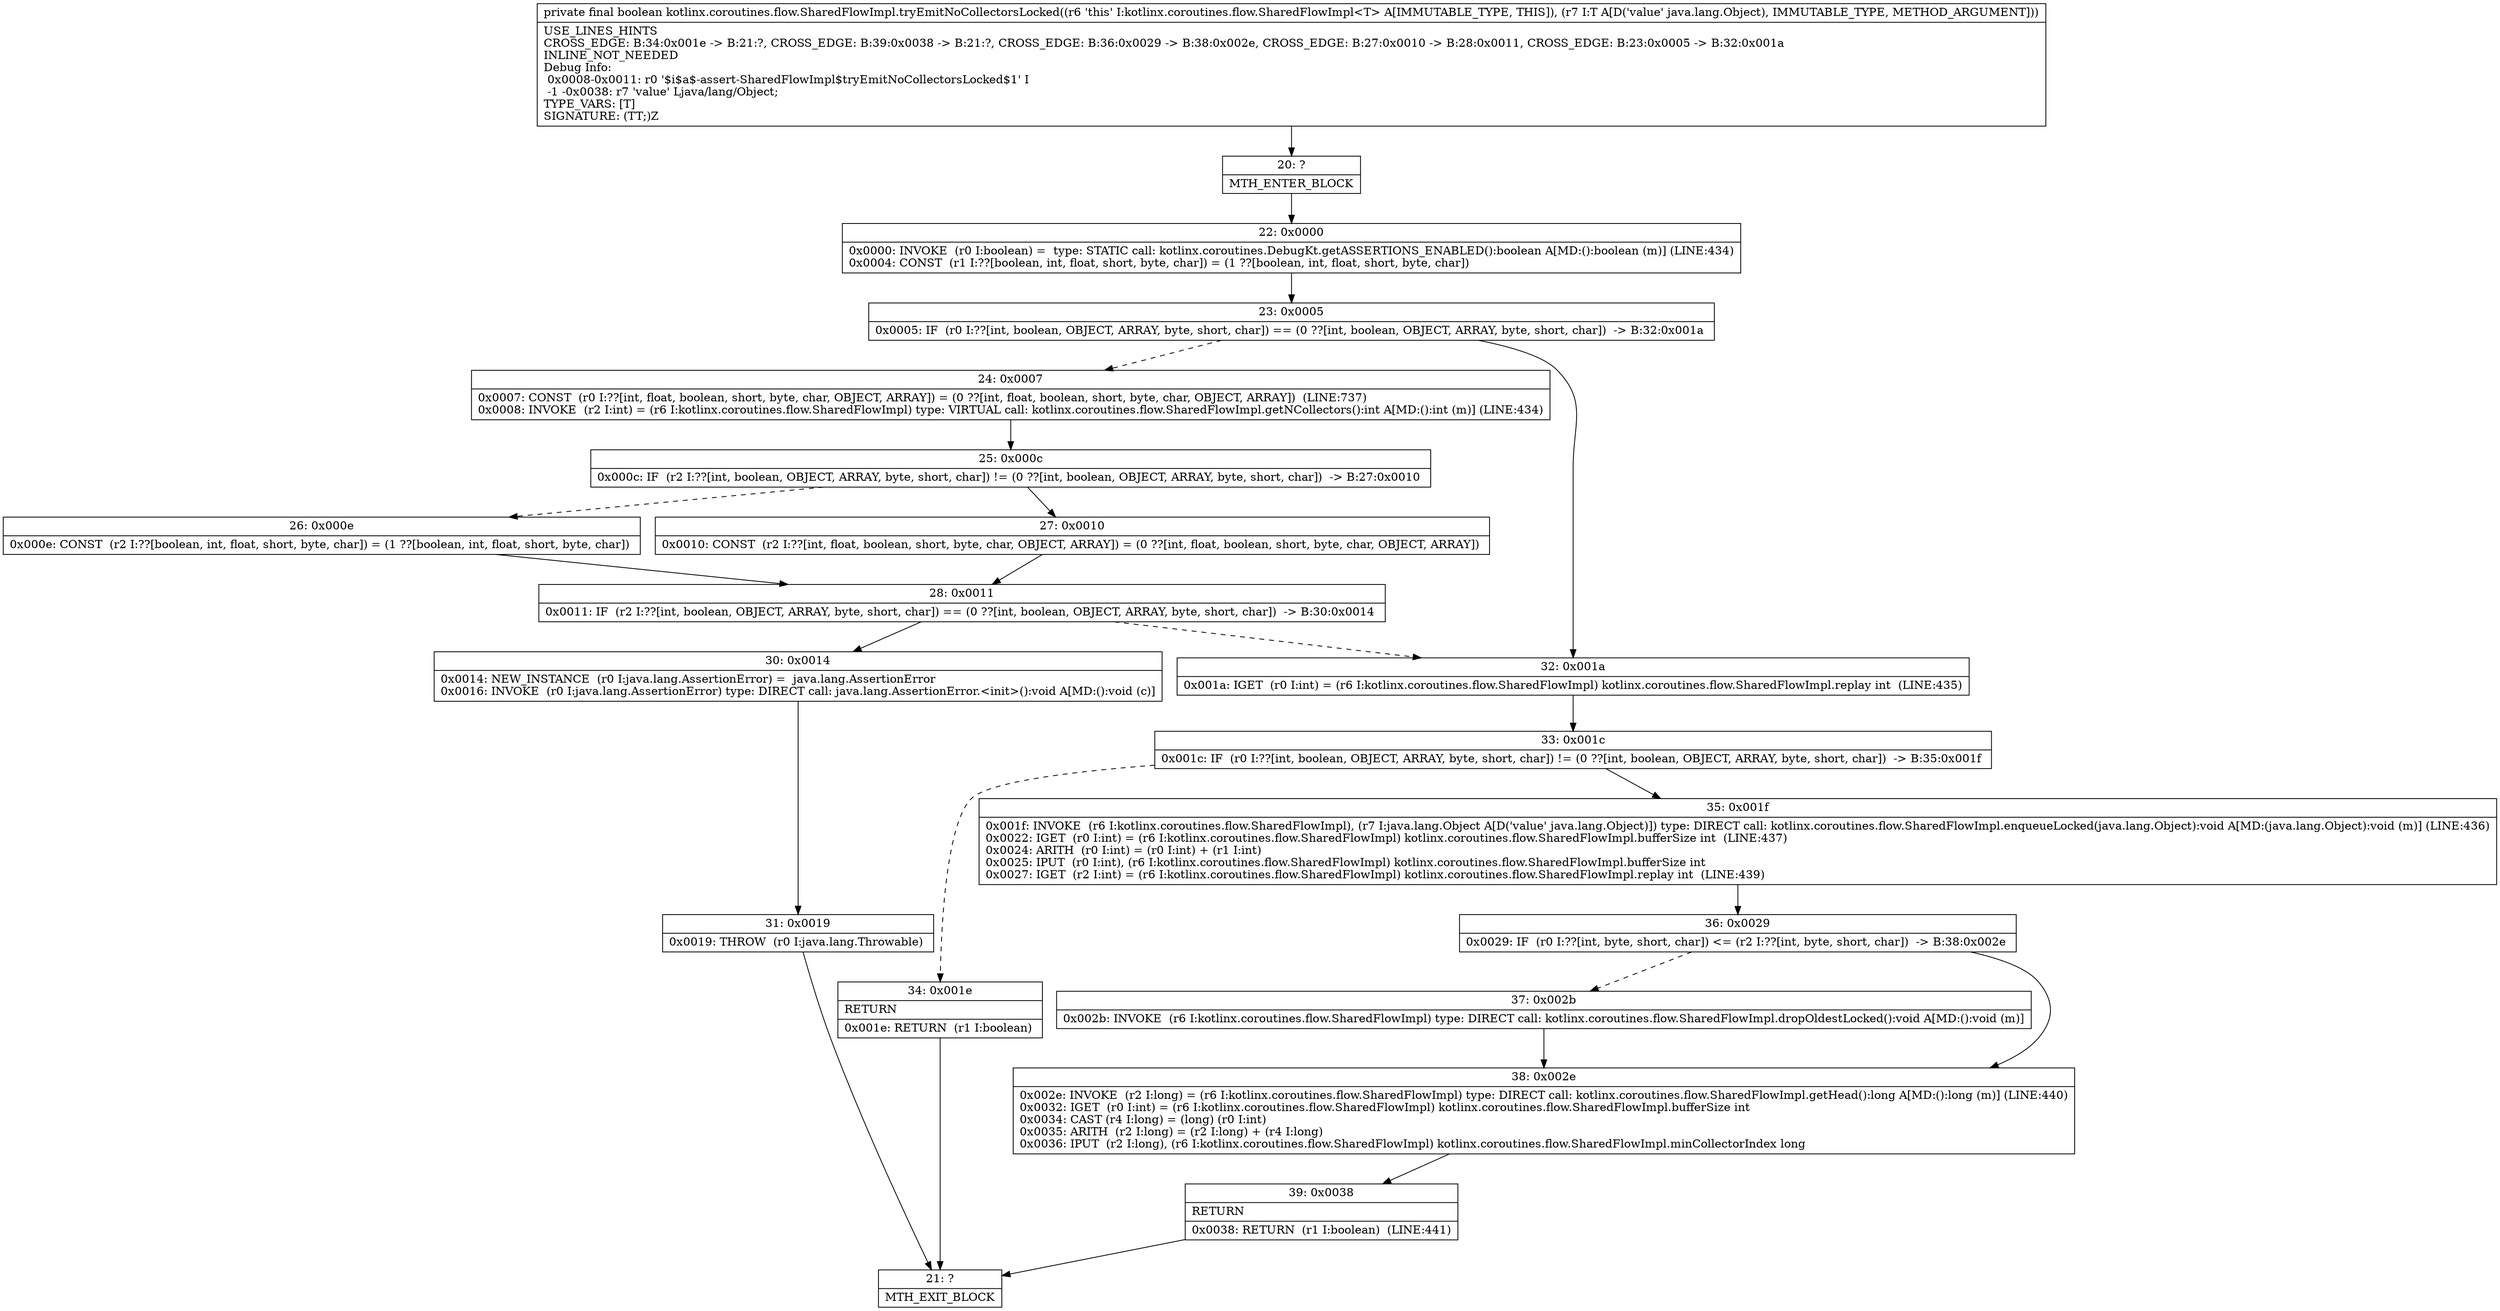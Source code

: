 digraph "CFG forkotlinx.coroutines.flow.SharedFlowImpl.tryEmitNoCollectorsLocked(Ljava\/lang\/Object;)Z" {
Node_20 [shape=record,label="{20\:\ ?|MTH_ENTER_BLOCK\l}"];
Node_22 [shape=record,label="{22\:\ 0x0000|0x0000: INVOKE  (r0 I:boolean) =  type: STATIC call: kotlinx.coroutines.DebugKt.getASSERTIONS_ENABLED():boolean A[MD:():boolean (m)] (LINE:434)\l0x0004: CONST  (r1 I:??[boolean, int, float, short, byte, char]) = (1 ??[boolean, int, float, short, byte, char]) \l}"];
Node_23 [shape=record,label="{23\:\ 0x0005|0x0005: IF  (r0 I:??[int, boolean, OBJECT, ARRAY, byte, short, char]) == (0 ??[int, boolean, OBJECT, ARRAY, byte, short, char])  \-\> B:32:0x001a \l}"];
Node_24 [shape=record,label="{24\:\ 0x0007|0x0007: CONST  (r0 I:??[int, float, boolean, short, byte, char, OBJECT, ARRAY]) = (0 ??[int, float, boolean, short, byte, char, OBJECT, ARRAY])  (LINE:737)\l0x0008: INVOKE  (r2 I:int) = (r6 I:kotlinx.coroutines.flow.SharedFlowImpl) type: VIRTUAL call: kotlinx.coroutines.flow.SharedFlowImpl.getNCollectors():int A[MD:():int (m)] (LINE:434)\l}"];
Node_25 [shape=record,label="{25\:\ 0x000c|0x000c: IF  (r2 I:??[int, boolean, OBJECT, ARRAY, byte, short, char]) != (0 ??[int, boolean, OBJECT, ARRAY, byte, short, char])  \-\> B:27:0x0010 \l}"];
Node_26 [shape=record,label="{26\:\ 0x000e|0x000e: CONST  (r2 I:??[boolean, int, float, short, byte, char]) = (1 ??[boolean, int, float, short, byte, char]) \l}"];
Node_28 [shape=record,label="{28\:\ 0x0011|0x0011: IF  (r2 I:??[int, boolean, OBJECT, ARRAY, byte, short, char]) == (0 ??[int, boolean, OBJECT, ARRAY, byte, short, char])  \-\> B:30:0x0014 \l}"];
Node_30 [shape=record,label="{30\:\ 0x0014|0x0014: NEW_INSTANCE  (r0 I:java.lang.AssertionError) =  java.lang.AssertionError \l0x0016: INVOKE  (r0 I:java.lang.AssertionError) type: DIRECT call: java.lang.AssertionError.\<init\>():void A[MD:():void (c)]\l}"];
Node_31 [shape=record,label="{31\:\ 0x0019|0x0019: THROW  (r0 I:java.lang.Throwable) \l}"];
Node_21 [shape=record,label="{21\:\ ?|MTH_EXIT_BLOCK\l}"];
Node_27 [shape=record,label="{27\:\ 0x0010|0x0010: CONST  (r2 I:??[int, float, boolean, short, byte, char, OBJECT, ARRAY]) = (0 ??[int, float, boolean, short, byte, char, OBJECT, ARRAY]) \l}"];
Node_32 [shape=record,label="{32\:\ 0x001a|0x001a: IGET  (r0 I:int) = (r6 I:kotlinx.coroutines.flow.SharedFlowImpl) kotlinx.coroutines.flow.SharedFlowImpl.replay int  (LINE:435)\l}"];
Node_33 [shape=record,label="{33\:\ 0x001c|0x001c: IF  (r0 I:??[int, boolean, OBJECT, ARRAY, byte, short, char]) != (0 ??[int, boolean, OBJECT, ARRAY, byte, short, char])  \-\> B:35:0x001f \l}"];
Node_34 [shape=record,label="{34\:\ 0x001e|RETURN\l|0x001e: RETURN  (r1 I:boolean) \l}"];
Node_35 [shape=record,label="{35\:\ 0x001f|0x001f: INVOKE  (r6 I:kotlinx.coroutines.flow.SharedFlowImpl), (r7 I:java.lang.Object A[D('value' java.lang.Object)]) type: DIRECT call: kotlinx.coroutines.flow.SharedFlowImpl.enqueueLocked(java.lang.Object):void A[MD:(java.lang.Object):void (m)] (LINE:436)\l0x0022: IGET  (r0 I:int) = (r6 I:kotlinx.coroutines.flow.SharedFlowImpl) kotlinx.coroutines.flow.SharedFlowImpl.bufferSize int  (LINE:437)\l0x0024: ARITH  (r0 I:int) = (r0 I:int) + (r1 I:int) \l0x0025: IPUT  (r0 I:int), (r6 I:kotlinx.coroutines.flow.SharedFlowImpl) kotlinx.coroutines.flow.SharedFlowImpl.bufferSize int \l0x0027: IGET  (r2 I:int) = (r6 I:kotlinx.coroutines.flow.SharedFlowImpl) kotlinx.coroutines.flow.SharedFlowImpl.replay int  (LINE:439)\l}"];
Node_36 [shape=record,label="{36\:\ 0x0029|0x0029: IF  (r0 I:??[int, byte, short, char]) \<= (r2 I:??[int, byte, short, char])  \-\> B:38:0x002e \l}"];
Node_37 [shape=record,label="{37\:\ 0x002b|0x002b: INVOKE  (r6 I:kotlinx.coroutines.flow.SharedFlowImpl) type: DIRECT call: kotlinx.coroutines.flow.SharedFlowImpl.dropOldestLocked():void A[MD:():void (m)]\l}"];
Node_38 [shape=record,label="{38\:\ 0x002e|0x002e: INVOKE  (r2 I:long) = (r6 I:kotlinx.coroutines.flow.SharedFlowImpl) type: DIRECT call: kotlinx.coroutines.flow.SharedFlowImpl.getHead():long A[MD:():long (m)] (LINE:440)\l0x0032: IGET  (r0 I:int) = (r6 I:kotlinx.coroutines.flow.SharedFlowImpl) kotlinx.coroutines.flow.SharedFlowImpl.bufferSize int \l0x0034: CAST (r4 I:long) = (long) (r0 I:int) \l0x0035: ARITH  (r2 I:long) = (r2 I:long) + (r4 I:long) \l0x0036: IPUT  (r2 I:long), (r6 I:kotlinx.coroutines.flow.SharedFlowImpl) kotlinx.coroutines.flow.SharedFlowImpl.minCollectorIndex long \l}"];
Node_39 [shape=record,label="{39\:\ 0x0038|RETURN\l|0x0038: RETURN  (r1 I:boolean)  (LINE:441)\l}"];
MethodNode[shape=record,label="{private final boolean kotlinx.coroutines.flow.SharedFlowImpl.tryEmitNoCollectorsLocked((r6 'this' I:kotlinx.coroutines.flow.SharedFlowImpl\<T\> A[IMMUTABLE_TYPE, THIS]), (r7 I:T A[D('value' java.lang.Object), IMMUTABLE_TYPE, METHOD_ARGUMENT]))  | USE_LINES_HINTS\lCROSS_EDGE: B:34:0x001e \-\> B:21:?, CROSS_EDGE: B:39:0x0038 \-\> B:21:?, CROSS_EDGE: B:36:0x0029 \-\> B:38:0x002e, CROSS_EDGE: B:27:0x0010 \-\> B:28:0x0011, CROSS_EDGE: B:23:0x0005 \-\> B:32:0x001a\lINLINE_NOT_NEEDED\lDebug Info:\l  0x0008\-0x0011: r0 '$i$a$\-assert\-SharedFlowImpl$tryEmitNoCollectorsLocked$1' I\l  \-1 \-0x0038: r7 'value' Ljava\/lang\/Object;\lTYPE_VARS: [T]\lSIGNATURE: (TT;)Z\l}"];
MethodNode -> Node_20;Node_20 -> Node_22;
Node_22 -> Node_23;
Node_23 -> Node_24[style=dashed];
Node_23 -> Node_32;
Node_24 -> Node_25;
Node_25 -> Node_26[style=dashed];
Node_25 -> Node_27;
Node_26 -> Node_28;
Node_28 -> Node_30;
Node_28 -> Node_32[style=dashed];
Node_30 -> Node_31;
Node_31 -> Node_21;
Node_27 -> Node_28;
Node_32 -> Node_33;
Node_33 -> Node_34[style=dashed];
Node_33 -> Node_35;
Node_34 -> Node_21;
Node_35 -> Node_36;
Node_36 -> Node_37[style=dashed];
Node_36 -> Node_38;
Node_37 -> Node_38;
Node_38 -> Node_39;
Node_39 -> Node_21;
}

